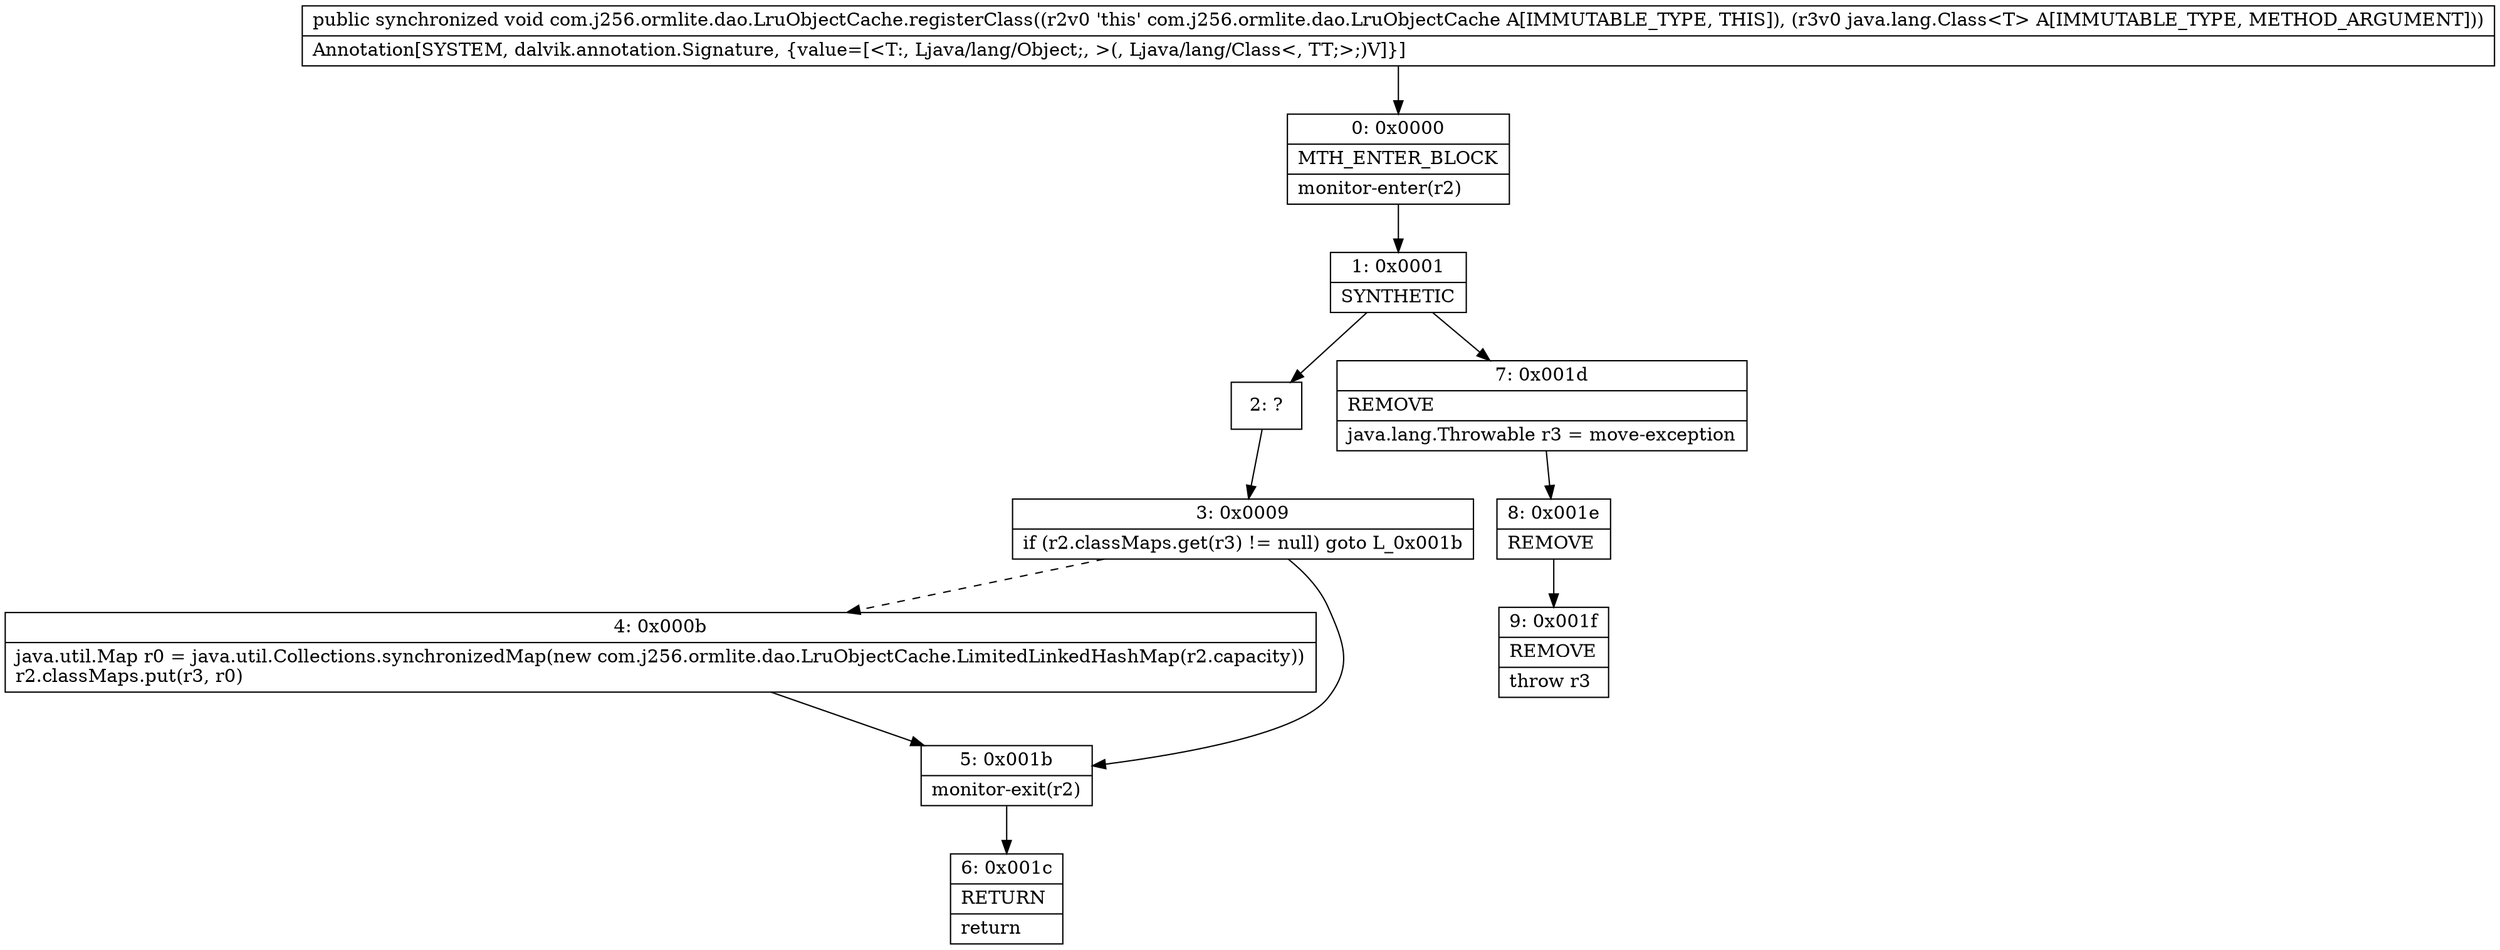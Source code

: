 digraph "CFG forcom.j256.ormlite.dao.LruObjectCache.registerClass(Ljava\/lang\/Class;)V" {
Node_0 [shape=record,label="{0\:\ 0x0000|MTH_ENTER_BLOCK\l|monitor\-enter(r2)\l}"];
Node_1 [shape=record,label="{1\:\ 0x0001|SYNTHETIC\l}"];
Node_2 [shape=record,label="{2\:\ ?}"];
Node_3 [shape=record,label="{3\:\ 0x0009|if (r2.classMaps.get(r3) != null) goto L_0x001b\l}"];
Node_4 [shape=record,label="{4\:\ 0x000b|java.util.Map r0 = java.util.Collections.synchronizedMap(new com.j256.ormlite.dao.LruObjectCache.LimitedLinkedHashMap(r2.capacity))\lr2.classMaps.put(r3, r0)\l}"];
Node_5 [shape=record,label="{5\:\ 0x001b|monitor\-exit(r2)\l}"];
Node_6 [shape=record,label="{6\:\ 0x001c|RETURN\l|return\l}"];
Node_7 [shape=record,label="{7\:\ 0x001d|REMOVE\l|java.lang.Throwable r3 = move\-exception\l}"];
Node_8 [shape=record,label="{8\:\ 0x001e|REMOVE\l}"];
Node_9 [shape=record,label="{9\:\ 0x001f|REMOVE\l|throw r3\l}"];
MethodNode[shape=record,label="{public synchronized void com.j256.ormlite.dao.LruObjectCache.registerClass((r2v0 'this' com.j256.ormlite.dao.LruObjectCache A[IMMUTABLE_TYPE, THIS]), (r3v0 java.lang.Class\<T\> A[IMMUTABLE_TYPE, METHOD_ARGUMENT]))  | Annotation[SYSTEM, dalvik.annotation.Signature, \{value=[\<T:, Ljava\/lang\/Object;, \>(, Ljava\/lang\/Class\<, TT;\>;)V]\}]\l}"];
MethodNode -> Node_0;
Node_0 -> Node_1;
Node_1 -> Node_2;
Node_1 -> Node_7;
Node_2 -> Node_3;
Node_3 -> Node_4[style=dashed];
Node_3 -> Node_5;
Node_4 -> Node_5;
Node_5 -> Node_6;
Node_7 -> Node_8;
Node_8 -> Node_9;
}


